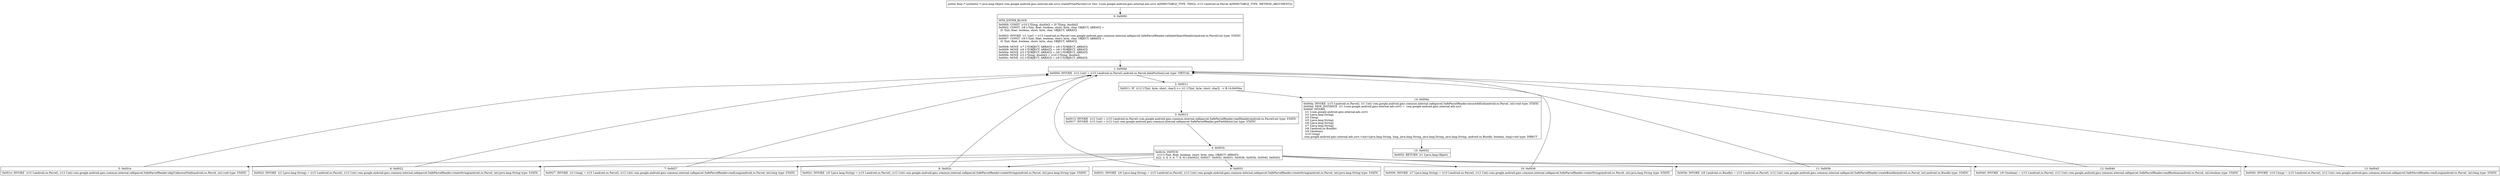 digraph "CFG forcom.google.android.gms.internal.ads.zzvu.createFromParcel(Landroid\/os\/Parcel;)Ljava\/lang\/Object;" {
Node_0 [shape=record,label="{0\:\ 0x0000|MTH_ENTER_BLOCK\l|0x0000: CONST  (r10 I:?[long, double]) = (0 ?[long, double]) \l0x0002: CONST  (r8 I:?[int, float, boolean, short, byte, char, OBJECT, ARRAY]) = \l  (0 ?[int, float, boolean, short, byte, char, OBJECT, ARRAY])\l \l0x0003: INVOKE  (r1 I:int) = (r15 I:android.os.Parcel) com.google.android.gms.common.internal.safeparcel.SafeParcelReader.validateObjectHeader(android.os.Parcel):int type: STATIC \l0x0007: CONST  (r9 I:?[int, float, boolean, short, byte, char, OBJECT, ARRAY]) = \l  (0 ?[int, float, boolean, short, byte, char, OBJECT, ARRAY])\l \l0x0008: MOVE  (r7 I:?[OBJECT, ARRAY]) = (r8 I:?[OBJECT, ARRAY]) \l0x0009: MOVE  (r6 I:?[OBJECT, ARRAY]) = (r8 I:?[OBJECT, ARRAY]) \l0x000a: MOVE  (r5 I:?[OBJECT, ARRAY]) = (r8 I:?[OBJECT, ARRAY]) \l0x000b: MOVE  (r3 I:?[long, double]) = (r10 I:?[long, double]) \l0x000c: MOVE  (r2 I:?[OBJECT, ARRAY]) = (r8 I:?[OBJECT, ARRAY]) \l}"];
Node_1 [shape=record,label="{1\:\ 0x000d|0x000d: INVOKE  (r12 I:int) = (r15 I:android.os.Parcel) android.os.Parcel.dataPosition():int type: VIRTUAL \l}"];
Node_2 [shape=record,label="{2\:\ 0x0011|0x0011: IF  (r12 I:?[int, byte, short, char]) \>= (r1 I:?[int, byte, short, char])  \-\> B:14:0x004a \l}"];
Node_3 [shape=record,label="{3\:\ 0x0013|0x0013: INVOKE  (r12 I:int) = (r15 I:android.os.Parcel) com.google.android.gms.common.internal.safeparcel.SafeParcelReader.readHeader(android.os.Parcel):int type: STATIC \l0x0017: INVOKE  (r13 I:int) = (r12 I:int) com.google.android.gms.common.internal.safeparcel.SafeParcelReader.getFieldId(int):int type: STATIC \l}"];
Node_4 [shape=record,label="{4\:\ 0x001b|0x001b: SWITCH  \l  (r13 I:?[int, float, boolean, short, byte, char, OBJECT, ARRAY])\l k:[2, 3, 4, 5, 6, 7, 8, 9] t:[0x0022, 0x0027, 0x002c, 0x0031, 0x0036, 0x003b, 0x0040, 0x0045] \l}"];
Node_5 [shape=record,label="{5\:\ 0x001e|0x001e: INVOKE  (r15 I:android.os.Parcel), (r12 I:int) com.google.android.gms.common.internal.safeparcel.SafeParcelReader.skipUnknownField(android.os.Parcel, int):void type: STATIC \l}"];
Node_6 [shape=record,label="{6\:\ 0x0022|0x0022: INVOKE  (r2 I:java.lang.String) = (r15 I:android.os.Parcel), (r12 I:int) com.google.android.gms.common.internal.safeparcel.SafeParcelReader.createString(android.os.Parcel, int):java.lang.String type: STATIC \l}"];
Node_7 [shape=record,label="{7\:\ 0x0027|0x0027: INVOKE  (r3 I:long) = (r15 I:android.os.Parcel), (r12 I:int) com.google.android.gms.common.internal.safeparcel.SafeParcelReader.readLong(android.os.Parcel, int):long type: STATIC \l}"];
Node_8 [shape=record,label="{8\:\ 0x002c|0x002c: INVOKE  (r5 I:java.lang.String) = (r15 I:android.os.Parcel), (r12 I:int) com.google.android.gms.common.internal.safeparcel.SafeParcelReader.createString(android.os.Parcel, int):java.lang.String type: STATIC \l}"];
Node_9 [shape=record,label="{9\:\ 0x0031|0x0031: INVOKE  (r6 I:java.lang.String) = (r15 I:android.os.Parcel), (r12 I:int) com.google.android.gms.common.internal.safeparcel.SafeParcelReader.createString(android.os.Parcel, int):java.lang.String type: STATIC \l}"];
Node_10 [shape=record,label="{10\:\ 0x0036|0x0036: INVOKE  (r7 I:java.lang.String) = (r15 I:android.os.Parcel), (r12 I:int) com.google.android.gms.common.internal.safeparcel.SafeParcelReader.createString(android.os.Parcel, int):java.lang.String type: STATIC \l}"];
Node_11 [shape=record,label="{11\:\ 0x003b|0x003b: INVOKE  (r8 I:android.os.Bundle) = (r15 I:android.os.Parcel), (r12 I:int) com.google.android.gms.common.internal.safeparcel.SafeParcelReader.createBundle(android.os.Parcel, int):android.os.Bundle type: STATIC \l}"];
Node_12 [shape=record,label="{12\:\ 0x0040|0x0040: INVOKE  (r9 I:boolean) = (r15 I:android.os.Parcel), (r12 I:int) com.google.android.gms.common.internal.safeparcel.SafeParcelReader.readBoolean(android.os.Parcel, int):boolean type: STATIC \l}"];
Node_13 [shape=record,label="{13\:\ 0x0045|0x0045: INVOKE  (r10 I:long) = (r15 I:android.os.Parcel), (r12 I:int) com.google.android.gms.common.internal.safeparcel.SafeParcelReader.readLong(android.os.Parcel, int):long type: STATIC \l}"];
Node_14 [shape=record,label="{14\:\ 0x004a|0x004a: INVOKE  (r15 I:android.os.Parcel), (r1 I:int) com.google.android.gms.common.internal.safeparcel.SafeParcelReader.ensureAtEnd(android.os.Parcel, int):void type: STATIC \l0x004d: NEW_INSTANCE  (r1 I:com.google.android.gms.internal.ads.zzvt) =  com.google.android.gms.internal.ads.zzvt \l0x004f: INVOKE  \l  (r1 I:com.google.android.gms.internal.ads.zzvt)\l  (r2 I:java.lang.String)\l  (r3 I:long)\l  (r5 I:java.lang.String)\l  (r6 I:java.lang.String)\l  (r7 I:java.lang.String)\l  (r8 I:android.os.Bundle)\l  (r9 I:boolean)\l  (r10 I:long)\l com.google.android.gms.internal.ads.zzvt.\<init\>(java.lang.String, long, java.lang.String, java.lang.String, java.lang.String, android.os.Bundle, boolean, long):void type: DIRECT \l}"];
Node_15 [shape=record,label="{15\:\ 0x0052|0x0052: RETURN  (r1 I:java.lang.Object) \l}"];
MethodNode[shape=record,label="{public final \/* synthetic *\/ java.lang.Object com.google.android.gms.internal.ads.zzvu.createFromParcel((r14 'this' I:com.google.android.gms.internal.ads.zzvu A[IMMUTABLE_TYPE, THIS]), (r15 I:android.os.Parcel A[IMMUTABLE_TYPE, METHOD_ARGUMENT])) }"];
MethodNode -> Node_0;
Node_0 -> Node_1;
Node_1 -> Node_2;
Node_2 -> Node_3[style=dashed];
Node_2 -> Node_14;
Node_3 -> Node_4;
Node_4 -> Node_5;
Node_4 -> Node_6;
Node_4 -> Node_7;
Node_4 -> Node_8;
Node_4 -> Node_9;
Node_4 -> Node_10;
Node_4 -> Node_11;
Node_4 -> Node_12;
Node_4 -> Node_13;
Node_5 -> Node_1;
Node_6 -> Node_1;
Node_7 -> Node_1;
Node_8 -> Node_1;
Node_9 -> Node_1;
Node_10 -> Node_1;
Node_11 -> Node_1;
Node_12 -> Node_1;
Node_13 -> Node_1;
Node_14 -> Node_15;
}

